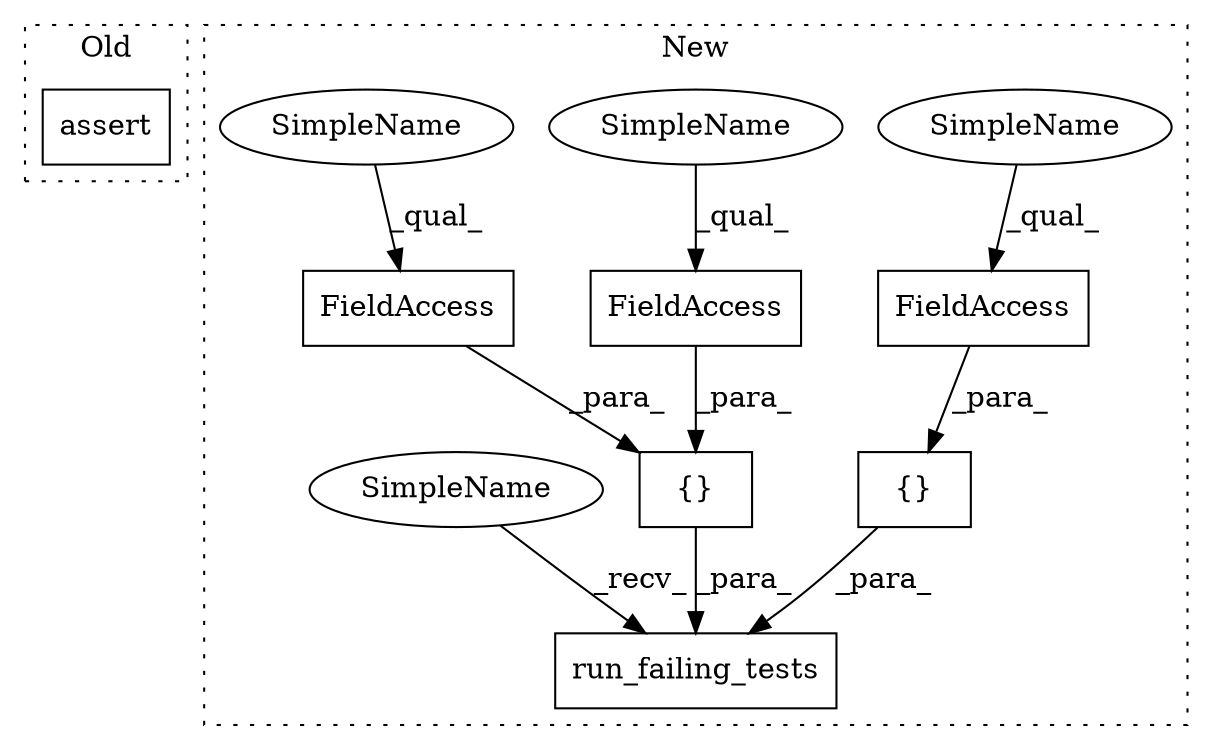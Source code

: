 digraph G {
subgraph cluster0 {
1 [label="assert" a="32" s="9397,9454" l="19,1" shape="box"];
label = "Old";
style="dotted";
}
subgraph cluster1 {
2 [label="run_failing_tests" a="32" s="8521,8628" l="18,1" shape="box"];
3 [label="{}" a="4" s="8579,8588" l="1,1" shape="box"];
4 [label="FieldAccess" a="22" s="8560" l="8" shape="box"];
5 [label="{}" a="4" s="8548,8568" l="1,1" shape="box"];
6 [label="FieldAccess" a="22" s="8549" l="10" shape="box"];
7 [label="FieldAccess" a="22" s="8580" l="8" shape="box"];
8 [label="SimpleName" a="42" s="8580" l="4" shape="ellipse"];
9 [label="SimpleName" a="42" s="8560" l="4" shape="ellipse"];
10 [label="SimpleName" a="42" s="8549" l="4" shape="ellipse"];
11 [label="SimpleName" a="42" s="8516" l="4" shape="ellipse"];
label = "New";
style="dotted";
}
3 -> 2 [label="_para_"];
4 -> 5 [label="_para_"];
5 -> 2 [label="_para_"];
6 -> 5 [label="_para_"];
7 -> 3 [label="_para_"];
8 -> 7 [label="_qual_"];
9 -> 4 [label="_qual_"];
10 -> 6 [label="_qual_"];
11 -> 2 [label="_recv_"];
}